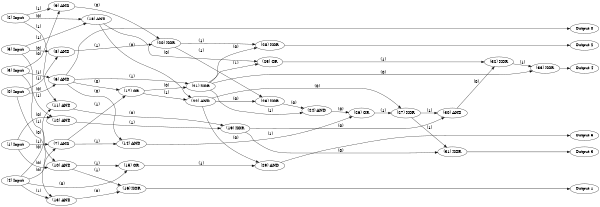 digraph NeuralNetwork {
rankdir=LR;
size="4,3";
center = true;
node0 [label="(0) Input", color=black, labelfontcolor=black, fontcolor=black];
node1 [label="(1) Input", color=black, labelfontcolor=black, fontcolor=black];
node2 [label="(2) Input", color=black, labelfontcolor=black, fontcolor=black];
node3 [label="(3) Input", color=black, labelfontcolor=black, fontcolor=black];
node4 [label="(4) Input", color=black, labelfontcolor=black, fontcolor=black];
node5 [label="(5) Input", color=black, labelfontcolor=black, fontcolor=black];
node6 [label="(6) AND", color=black, labelfontcolor=black, fontcolor=black];
node0 -> node6 [label=" (0)", labelfontcolor=black, fontcolor=black, bold=true, color=black];
node3 -> node6 [label=" (1)", labelfontcolor=black, fontcolor=black, bold=true, color=black];
node7 [label="(7) AND", color=black, labelfontcolor=black, fontcolor=black];
node4 -> node7 [label=" (0)", labelfontcolor=black, fontcolor=black, bold=true, color=black];
node1 -> node7 [label=" (1)", labelfontcolor=black, fontcolor=black, bold=true, color=black];
node8 [label="(8) AND", color=black, labelfontcolor=black, fontcolor=black];
node5 -> node8 [label=" (0)", labelfontcolor=black, fontcolor=black, bold=true, color=black];
node0 -> node8 [label=" (1)", labelfontcolor=black, fontcolor=black, bold=true, color=black];
node9 [label="(9) AND", color=black, labelfontcolor=black, fontcolor=black];
node3 -> node9 [label=" (0)", labelfontcolor=black, fontcolor=black, bold=true, color=black];
node2 -> node9 [label=" (1)", labelfontcolor=black, fontcolor=black, bold=true, color=black];
node10 [label="(10) AND", color=black, labelfontcolor=black, fontcolor=black];
node1 -> node10 [label=" (0)", labelfontcolor=black, fontcolor=black, bold=true, color=black];
node3 -> node10 [label=" (1)", labelfontcolor=black, fontcolor=black, bold=true, color=black];
node11 [label="(11) AND", color=black, labelfontcolor=black, fontcolor=black];
node4 -> node11 [label=" (0)", labelfontcolor=black, fontcolor=black, bold=true, color=black];
node2 -> node11 [label=" (1)", labelfontcolor=black, fontcolor=black, bold=true, color=black];
node12 [label="(12) AND", color=black, labelfontcolor=black, fontcolor=black];
node1 -> node12 [label=" (0)", labelfontcolor=black, fontcolor=black, bold=true, color=black];
node5 -> node12 [label=" (1)", labelfontcolor=black, fontcolor=black, bold=true, color=black];
node13 [label="(13) AND", color=black, labelfontcolor=black, fontcolor=black];
node0 -> node13 [label=" (0)", labelfontcolor=black, fontcolor=black, bold=true, color=black];
node4 -> node13 [label=" (1)", labelfontcolor=black, fontcolor=black, bold=true, color=black];
node14 [label="(14) AND", color=black, labelfontcolor=black, fontcolor=black];
node6 -> node14 [label=" (0)", labelfontcolor=black, fontcolor=black, bold=true, color=black];
node7 -> node14 [label=" (1)", labelfontcolor=black, fontcolor=black, bold=true, color=black];
node15 [label="(15) OR", color=black, labelfontcolor=black, fontcolor=black];
node4 -> node15 [label=" (0)", labelfontcolor=black, fontcolor=black, bold=true, color=black];
node10 -> node15 [label=" (1)", labelfontcolor=black, fontcolor=black, bold=true, color=black];
node16 [label="(16) XOR", color=black, labelfontcolor=black, fontcolor=black];
node13 -> node16 [label=" (0)", labelfontcolor=black, fontcolor=black, bold=true, color=black];
node10 -> node16 [label=" (1)", labelfontcolor=black, fontcolor=black, bold=true, color=black];
node17 [label="(17) OR", color=black, labelfontcolor=black, fontcolor=black];
node6 -> node17 [label=" (0)", labelfontcolor=black, fontcolor=black, bold=true, color=black];
node7 -> node17 [label=" (1)", labelfontcolor=black, fontcolor=black, bold=true, color=black];
node18 [label="(18) AND", color=black, labelfontcolor=black, fontcolor=black];
node2 -> node18 [label=" (0)", labelfontcolor=black, fontcolor=black, bold=true, color=black];
node5 -> node18 [label=" (1)", labelfontcolor=black, fontcolor=black, bold=true, color=black];
node19 [label="(19) XOR", color=black, labelfontcolor=black, fontcolor=black];
node11 -> node19 [label=" (0)", labelfontcolor=black, fontcolor=black, bold=true, color=black];
node12 -> node19 [label=" (1)", labelfontcolor=black, fontcolor=black, bold=true, color=black];
node20 [label="(20) XOR", color=black, labelfontcolor=black, fontcolor=black];
node9 -> node20 [label=" (0)", labelfontcolor=black, fontcolor=black, bold=true, color=black];
node8 -> node20 [label=" (1)", labelfontcolor=black, fontcolor=black, bold=true, color=black];
node21 [label="(21) XOR", color=black, labelfontcolor=black, fontcolor=black];
node17 -> node21 [label=" (0)", labelfontcolor=black, fontcolor=black, bold=true, color=black];
node6 -> node21 [label=" (1)", labelfontcolor=black, fontcolor=black, bold=true, color=black];
node22 [label="(22) AND", color=black, labelfontcolor=black, fontcolor=black];
node18 -> node22 [label=" (0)", labelfontcolor=black, fontcolor=black, bold=true, color=black];
node17 -> node22 [label=" (1)", labelfontcolor=black, fontcolor=black, bold=true, color=black];
node23 [label="(23) XOR", color=black, labelfontcolor=black, fontcolor=black];
node22 -> node23 [label=" (0)", labelfontcolor=black, fontcolor=black, bold=true, color=black];
node20 -> node23 [label=" (1)", labelfontcolor=black, fontcolor=black, bold=true, color=black];
node24 [label="(24) AND", color=black, labelfontcolor=black, fontcolor=black];
node23 -> node24 [label=" (0)", labelfontcolor=black, fontcolor=black, bold=true, color=black];
node21 -> node24 [label=" (1)", labelfontcolor=black, fontcolor=black, bold=true, color=black];
node25 [label="(25) OR", color=black, labelfontcolor=black, fontcolor=black];
node18 -> node25 [label=" (0)", labelfontcolor=black, fontcolor=black, bold=true, color=black];
node21 -> node25 [label=" (1)", labelfontcolor=black, fontcolor=black, bold=true, color=black];
node26 [label="(26) OR", color=black, labelfontcolor=black, fontcolor=black];
node24 -> node26 [label=" (0)", labelfontcolor=black, fontcolor=black, bold=true, color=black];
node14 -> node26 [label=" (1)", labelfontcolor=black, fontcolor=black, bold=true, color=black];
node27 [label="(27) XOR", color=black, labelfontcolor=black, fontcolor=black];
node22 -> node27 [label=" (0)", labelfontcolor=black, fontcolor=black, bold=true, color=black];
node26 -> node27 [label=" (1)", labelfontcolor=black, fontcolor=black, bold=true, color=black];
node28 [label="(28) XOR", color=black, labelfontcolor=black, fontcolor=black];
node21 -> node28 [label=" (0)", labelfontcolor=black, fontcolor=black, bold=true, color=black];
node20 -> node28 [label=" (1)", labelfontcolor=black, fontcolor=black, bold=true, color=black];
node29 [label="(29) AND", color=black, labelfontcolor=black, fontcolor=black];
node22 -> node29 [label=" (0)", labelfontcolor=black, fontcolor=black, bold=true, color=black];
node15 -> node29 [label=" (1)", labelfontcolor=black, fontcolor=black, bold=true, color=black];
node30 [label="(30) AND", color=black, labelfontcolor=black, fontcolor=black];
node19 -> node30 [label=" (0)", labelfontcolor=black, fontcolor=black, bold=true, color=black];
node27 -> node30 [label=" (1)", labelfontcolor=black, fontcolor=black, bold=true, color=black];
node31 [label="(31) XOR", color=black, labelfontcolor=black, fontcolor=black];
node19 -> node31 [label=" (0)", labelfontcolor=black, fontcolor=black, bold=true, color=black];
node27 -> node31 [label=" (1)", labelfontcolor=black, fontcolor=black, bold=true, color=black];
node32 [label="(32) XOR", color=black, labelfontcolor=black, fontcolor=black];
node30 -> node32 [label=" (0)", labelfontcolor=black, fontcolor=black, bold=true, color=black];
node25 -> node32 [label=" (1)", labelfontcolor=black, fontcolor=black, bold=true, color=black];
node33 [label="(33) XOR", color=black, labelfontcolor=black, fontcolor=black];
node21 -> node33 [label=" (0)", labelfontcolor=black, fontcolor=black, bold=true, color=black];
node32 -> node33 [label=" (1)", labelfontcolor=black, fontcolor=black, bold=true, color=black];
node34 [label="Output 0", color=black, labelfontcolor=black, fontcolor=black];
node6 -> node34 [labelfontcolor=black, fontcolor=black, bold=true, color=black];
node35 [label="Output 1", color=black, labelfontcolor=black, fontcolor=black];
node16 -> node35 [labelfontcolor=black, fontcolor=black, bold=true, color=black];
node36 [label="Output 2", color=black, labelfontcolor=black, fontcolor=black];
node28 -> node36 [labelfontcolor=black, fontcolor=black, bold=true, color=black];
node37 [label="Output 3", color=black, labelfontcolor=black, fontcolor=black];
node31 -> node37 [labelfontcolor=black, fontcolor=black, bold=true, color=black];
node38 [label="Output 4", color=black, labelfontcolor=black, fontcolor=black];
node33 -> node38 [labelfontcolor=black, fontcolor=black, bold=true, color=black];
node39 [label="Output 5", color=black, labelfontcolor=black, fontcolor=black];
node29 -> node39 [labelfontcolor=black, fontcolor=black, bold=true, color=black];
{ rank = source; "node0"; "node1"; "node2"; "node3"; "node4"; "node5"; }
{ rank = max;"node34";"node35";"node36";"node37";"node38";"node39"; }
}